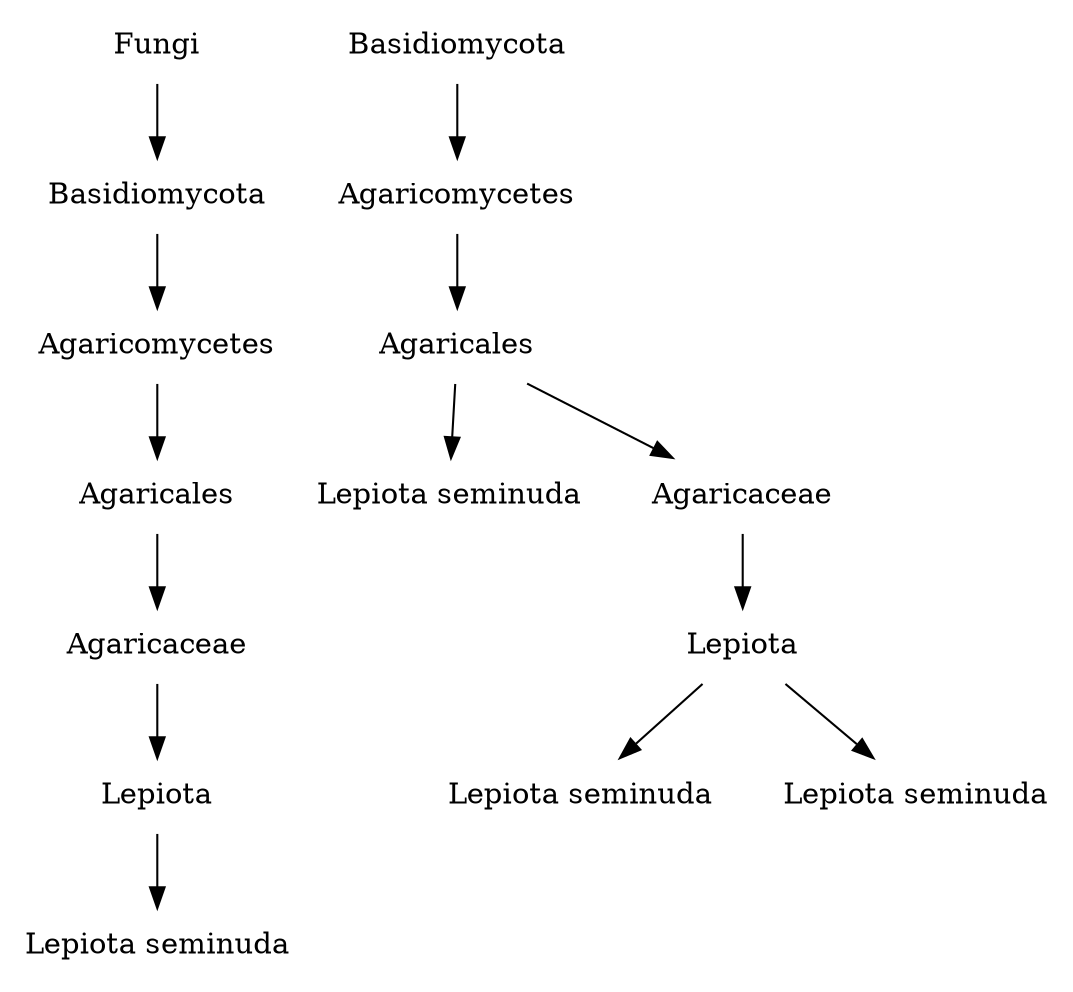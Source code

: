 digraph G {
  node [shape=plaintext]

  n9  [label="Fungi"]
  n9 -> n10
  n10  [label="Basidiomycota"]
  n10 -> n11
  n11  [label="Agaricomycetes"]
  n11 -> n12
  n12  [label="Agaricales"]
  n12 -> n13
  n13  [label="Agaricaceae"]
  n13 -> n14
  n14  [label="Lepiota"]
  n14 -> n3
  n3  [label="Lepiota seminuda"]
  n4  [label="Basidiomycota"]
  n4 -> n5
  n5  [label="Agaricomycetes"]
  n5 -> n6
  n6  [label="Agaricales"]
  n6 -> n2
  n6 -> n7
  n7  [label="Agaricaceae"]
  n7 -> n8
  n8  [label="Lepiota"]
  n8 -> n1
  n8 -> n0
  n1  [label="Lepiota seminuda"]
  n0  [label="Lepiota seminuda"]
  n2  [label="Lepiota seminuda"]
}
